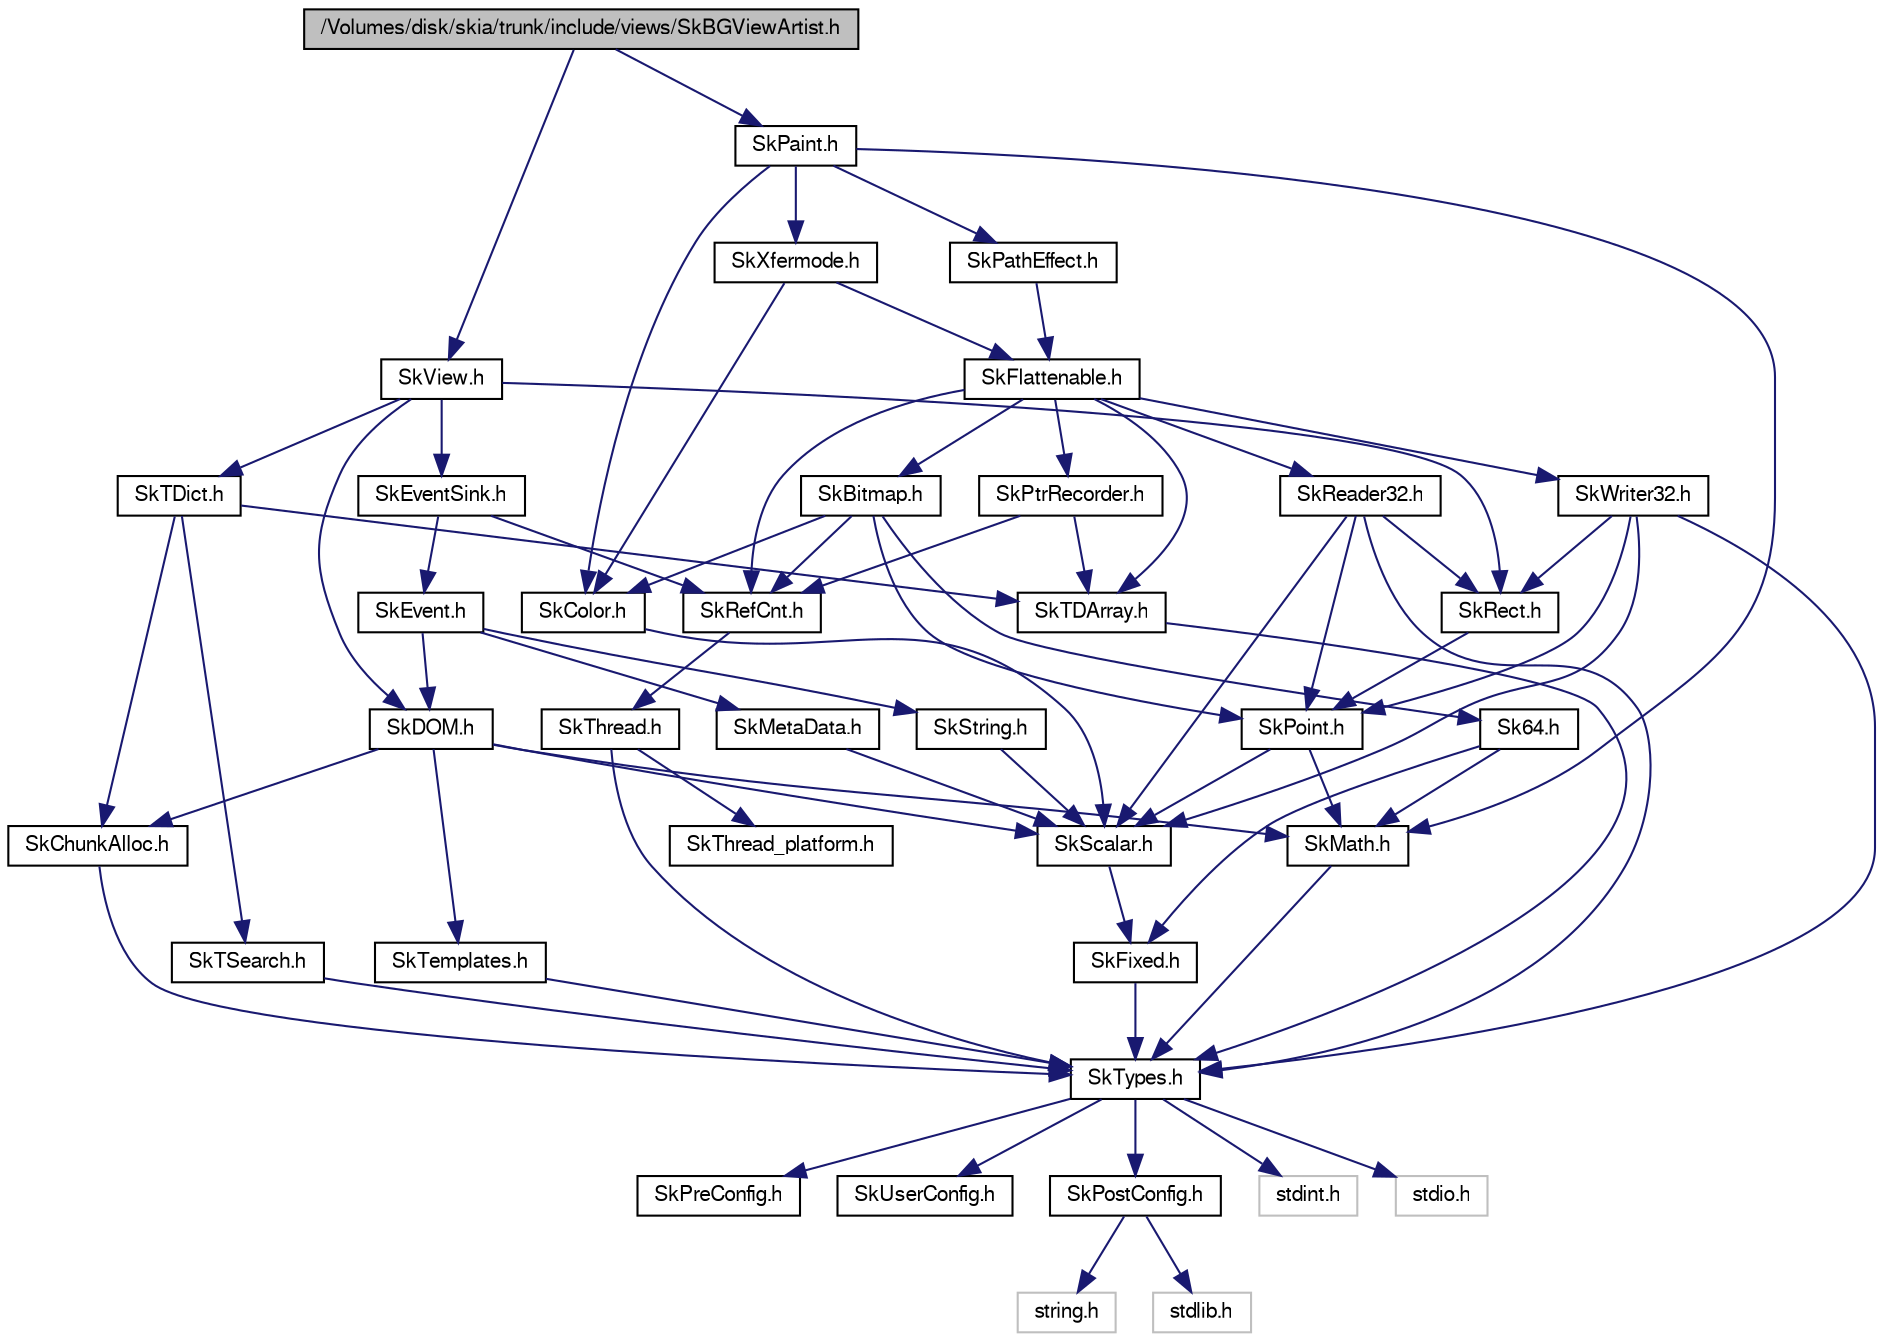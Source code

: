 digraph G
{
  edge [fontname="FreeSans",fontsize="10",labelfontname="FreeSans",labelfontsize="10"];
  node [fontname="FreeSans",fontsize="10",shape=record];
  Node1 [label="/Volumes/disk/skia/trunk/include/views/SkBGViewArtist.h",height=0.2,width=0.4,color="black", fillcolor="grey75", style="filled" fontcolor="black"];
  Node1 -> Node2 [color="midnightblue",fontsize="10",style="solid",fontname="FreeSans"];
  Node2 [label="SkView.h",height=0.2,width=0.4,color="black", fillcolor="white", style="filled",URL="$_sk_view_8h.html"];
  Node2 -> Node3 [color="midnightblue",fontsize="10",style="solid",fontname="FreeSans"];
  Node3 [label="SkEventSink.h",height=0.2,width=0.4,color="black", fillcolor="white", style="filled",URL="$_sk_event_sink_8h.html"];
  Node3 -> Node4 [color="midnightblue",fontsize="10",style="solid",fontname="FreeSans"];
  Node4 [label="SkRefCnt.h",height=0.2,width=0.4,color="black", fillcolor="white", style="filled",URL="$_sk_ref_cnt_8h.html"];
  Node4 -> Node5 [color="midnightblue",fontsize="10",style="solid",fontname="FreeSans"];
  Node5 [label="SkThread.h",height=0.2,width=0.4,color="black", fillcolor="white", style="filled",URL="$_sk_thread_8h.html"];
  Node5 -> Node6 [color="midnightblue",fontsize="10",style="solid",fontname="FreeSans"];
  Node6 [label="SkTypes.h",height=0.2,width=0.4,color="black", fillcolor="white", style="filled",URL="$_sk_types_8h.html"];
  Node6 -> Node7 [color="midnightblue",fontsize="10",style="solid",fontname="FreeSans"];
  Node7 [label="SkPreConfig.h",height=0.2,width=0.4,color="black", fillcolor="white", style="filled",URL="$_sk_pre_config_8h.html"];
  Node6 -> Node8 [color="midnightblue",fontsize="10",style="solid",fontname="FreeSans"];
  Node8 [label="SkUserConfig.h",height=0.2,width=0.4,color="black", fillcolor="white", style="filled",URL="$_sk_user_config_8h.html"];
  Node6 -> Node9 [color="midnightblue",fontsize="10",style="solid",fontname="FreeSans"];
  Node9 [label="SkPostConfig.h",height=0.2,width=0.4,color="black", fillcolor="white", style="filled",URL="$_sk_post_config_8h.html"];
  Node9 -> Node10 [color="midnightblue",fontsize="10",style="solid",fontname="FreeSans"];
  Node10 [label="string.h",height=0.2,width=0.4,color="grey75", fillcolor="white", style="filled"];
  Node9 -> Node11 [color="midnightblue",fontsize="10",style="solid",fontname="FreeSans"];
  Node11 [label="stdlib.h",height=0.2,width=0.4,color="grey75", fillcolor="white", style="filled"];
  Node6 -> Node12 [color="midnightblue",fontsize="10",style="solid",fontname="FreeSans"];
  Node12 [label="stdint.h",height=0.2,width=0.4,color="grey75", fillcolor="white", style="filled"];
  Node6 -> Node13 [color="midnightblue",fontsize="10",style="solid",fontname="FreeSans"];
  Node13 [label="stdio.h",height=0.2,width=0.4,color="grey75", fillcolor="white", style="filled"];
  Node5 -> Node14 [color="midnightblue",fontsize="10",style="solid",fontname="FreeSans"];
  Node14 [label="SkThread_platform.h",height=0.2,width=0.4,color="black", fillcolor="white", style="filled",URL="$_sk_thread__platform_8h.html"];
  Node3 -> Node15 [color="midnightblue",fontsize="10",style="solid",fontname="FreeSans"];
  Node15 [label="SkEvent.h",height=0.2,width=0.4,color="black", fillcolor="white", style="filled",URL="$_sk_event_8h.html"];
  Node15 -> Node16 [color="midnightblue",fontsize="10",style="solid",fontname="FreeSans"];
  Node16 [label="SkDOM.h",height=0.2,width=0.4,color="black", fillcolor="white", style="filled",URL="$_sk_d_o_m_8h.html"];
  Node16 -> Node17 [color="midnightblue",fontsize="10",style="solid",fontname="FreeSans"];
  Node17 [label="SkChunkAlloc.h",height=0.2,width=0.4,color="black", fillcolor="white", style="filled",URL="$_sk_chunk_alloc_8h.html"];
  Node17 -> Node6 [color="midnightblue",fontsize="10",style="solid",fontname="FreeSans"];
  Node16 -> Node18 [color="midnightblue",fontsize="10",style="solid",fontname="FreeSans"];
  Node18 [label="SkMath.h",height=0.2,width=0.4,color="black", fillcolor="white", style="filled",URL="$_sk_math_8h.html"];
  Node18 -> Node6 [color="midnightblue",fontsize="10",style="solid",fontname="FreeSans"];
  Node16 -> Node19 [color="midnightblue",fontsize="10",style="solid",fontname="FreeSans"];
  Node19 [label="SkScalar.h",height=0.2,width=0.4,color="black", fillcolor="white", style="filled",URL="$_sk_scalar_8h.html"];
  Node19 -> Node20 [color="midnightblue",fontsize="10",style="solid",fontname="FreeSans"];
  Node20 [label="SkFixed.h",height=0.2,width=0.4,color="black", fillcolor="white", style="filled",URL="$_sk_fixed_8h.html"];
  Node20 -> Node6 [color="midnightblue",fontsize="10",style="solid",fontname="FreeSans"];
  Node16 -> Node21 [color="midnightblue",fontsize="10",style="solid",fontname="FreeSans"];
  Node21 [label="SkTemplates.h",height=0.2,width=0.4,color="black", fillcolor="white", style="filled",URL="$_sk_templates_8h.html"];
  Node21 -> Node6 [color="midnightblue",fontsize="10",style="solid",fontname="FreeSans"];
  Node15 -> Node22 [color="midnightblue",fontsize="10",style="solid",fontname="FreeSans"];
  Node22 [label="SkMetaData.h",height=0.2,width=0.4,color="black", fillcolor="white", style="filled",URL="$_sk_meta_data_8h.html"];
  Node22 -> Node19 [color="midnightblue",fontsize="10",style="solid",fontname="FreeSans"];
  Node15 -> Node23 [color="midnightblue",fontsize="10",style="solid",fontname="FreeSans"];
  Node23 [label="SkString.h",height=0.2,width=0.4,color="black", fillcolor="white", style="filled",URL="$_sk_string_8h.html"];
  Node23 -> Node19 [color="midnightblue",fontsize="10",style="solid",fontname="FreeSans"];
  Node2 -> Node24 [color="midnightblue",fontsize="10",style="solid",fontname="FreeSans"];
  Node24 [label="SkRect.h",height=0.2,width=0.4,color="black", fillcolor="white", style="filled",URL="$_sk_rect_8h.html"];
  Node24 -> Node25 [color="midnightblue",fontsize="10",style="solid",fontname="FreeSans"];
  Node25 [label="SkPoint.h",height=0.2,width=0.4,color="black", fillcolor="white", style="filled",URL="$_sk_point_8h.html"];
  Node25 -> Node18 [color="midnightblue",fontsize="10",style="solid",fontname="FreeSans"];
  Node25 -> Node19 [color="midnightblue",fontsize="10",style="solid",fontname="FreeSans"];
  Node2 -> Node16 [color="midnightblue",fontsize="10",style="solid",fontname="FreeSans"];
  Node2 -> Node26 [color="midnightblue",fontsize="10",style="solid",fontname="FreeSans"];
  Node26 [label="SkTDict.h",height=0.2,width=0.4,color="black", fillcolor="white", style="filled",URL="$_sk_t_dict_8h.html"];
  Node26 -> Node17 [color="midnightblue",fontsize="10",style="solid",fontname="FreeSans"];
  Node26 -> Node27 [color="midnightblue",fontsize="10",style="solid",fontname="FreeSans"];
  Node27 [label="SkTSearch.h",height=0.2,width=0.4,color="black", fillcolor="white", style="filled",URL="$_sk_t_search_8h.html"];
  Node27 -> Node6 [color="midnightblue",fontsize="10",style="solid",fontname="FreeSans"];
  Node26 -> Node28 [color="midnightblue",fontsize="10",style="solid",fontname="FreeSans"];
  Node28 [label="SkTDArray.h",height=0.2,width=0.4,color="black", fillcolor="white", style="filled",URL="$_sk_t_d_array_8h.html"];
  Node28 -> Node6 [color="midnightblue",fontsize="10",style="solid",fontname="FreeSans"];
  Node1 -> Node29 [color="midnightblue",fontsize="10",style="solid",fontname="FreeSans"];
  Node29 [label="SkPaint.h",height=0.2,width=0.4,color="black", fillcolor="white", style="filled",URL="$_sk_paint_8h.html"];
  Node29 -> Node30 [color="midnightblue",fontsize="10",style="solid",fontname="FreeSans"];
  Node30 [label="SkColor.h",height=0.2,width=0.4,color="black", fillcolor="white", style="filled",URL="$_sk_color_8h.html"];
  Node30 -> Node19 [color="midnightblue",fontsize="10",style="solid",fontname="FreeSans"];
  Node29 -> Node18 [color="midnightblue",fontsize="10",style="solid",fontname="FreeSans"];
  Node29 -> Node31 [color="midnightblue",fontsize="10",style="solid",fontname="FreeSans"];
  Node31 [label="SkXfermode.h",height=0.2,width=0.4,color="black", fillcolor="white", style="filled",URL="$_sk_xfermode_8h.html"];
  Node31 -> Node32 [color="midnightblue",fontsize="10",style="solid",fontname="FreeSans"];
  Node32 [label="SkFlattenable.h",height=0.2,width=0.4,color="black", fillcolor="white", style="filled",URL="$_sk_flattenable_8h.html"];
  Node32 -> Node4 [color="midnightblue",fontsize="10",style="solid",fontname="FreeSans"];
  Node32 -> Node33 [color="midnightblue",fontsize="10",style="solid",fontname="FreeSans"];
  Node33 [label="SkBitmap.h",height=0.2,width=0.4,color="black", fillcolor="white", style="filled",URL="$_sk_bitmap_8h.html"];
  Node33 -> Node34 [color="midnightblue",fontsize="10",style="solid",fontname="FreeSans"];
  Node34 [label="Sk64.h",height=0.2,width=0.4,color="black", fillcolor="white", style="filled",URL="$_sk64_8h.html"];
  Node34 -> Node20 [color="midnightblue",fontsize="10",style="solid",fontname="FreeSans"];
  Node34 -> Node18 [color="midnightblue",fontsize="10",style="solid",fontname="FreeSans"];
  Node33 -> Node30 [color="midnightblue",fontsize="10",style="solid",fontname="FreeSans"];
  Node33 -> Node25 [color="midnightblue",fontsize="10",style="solid",fontname="FreeSans"];
  Node33 -> Node4 [color="midnightblue",fontsize="10",style="solid",fontname="FreeSans"];
  Node32 -> Node35 [color="midnightblue",fontsize="10",style="solid",fontname="FreeSans"];
  Node35 [label="SkReader32.h",height=0.2,width=0.4,color="black", fillcolor="white", style="filled",URL="$_sk_reader32_8h.html"];
  Node35 -> Node6 [color="midnightblue",fontsize="10",style="solid",fontname="FreeSans"];
  Node35 -> Node19 [color="midnightblue",fontsize="10",style="solid",fontname="FreeSans"];
  Node35 -> Node25 [color="midnightblue",fontsize="10",style="solid",fontname="FreeSans"];
  Node35 -> Node24 [color="midnightblue",fontsize="10",style="solid",fontname="FreeSans"];
  Node32 -> Node28 [color="midnightblue",fontsize="10",style="solid",fontname="FreeSans"];
  Node32 -> Node36 [color="midnightblue",fontsize="10",style="solid",fontname="FreeSans"];
  Node36 [label="SkWriter32.h",height=0.2,width=0.4,color="black", fillcolor="white", style="filled",URL="$_sk_writer32_8h.html"];
  Node36 -> Node6 [color="midnightblue",fontsize="10",style="solid",fontname="FreeSans"];
  Node36 -> Node19 [color="midnightblue",fontsize="10",style="solid",fontname="FreeSans"];
  Node36 -> Node25 [color="midnightblue",fontsize="10",style="solid",fontname="FreeSans"];
  Node36 -> Node24 [color="midnightblue",fontsize="10",style="solid",fontname="FreeSans"];
  Node32 -> Node37 [color="midnightblue",fontsize="10",style="solid",fontname="FreeSans"];
  Node37 [label="SkPtrRecorder.h",height=0.2,width=0.4,color="black", fillcolor="white", style="filled",URL="$_sk_ptr_recorder_8h.html"];
  Node37 -> Node4 [color="midnightblue",fontsize="10",style="solid",fontname="FreeSans"];
  Node37 -> Node28 [color="midnightblue",fontsize="10",style="solid",fontname="FreeSans"];
  Node31 -> Node30 [color="midnightblue",fontsize="10",style="solid",fontname="FreeSans"];
  Node29 -> Node38 [color="midnightblue",fontsize="10",style="solid",fontname="FreeSans"];
  Node38 [label="SkPathEffect.h",height=0.2,width=0.4,color="black", fillcolor="white", style="filled",URL="$_sk_path_effect_8h.html"];
  Node38 -> Node32 [color="midnightblue",fontsize="10",style="solid",fontname="FreeSans"];
}
